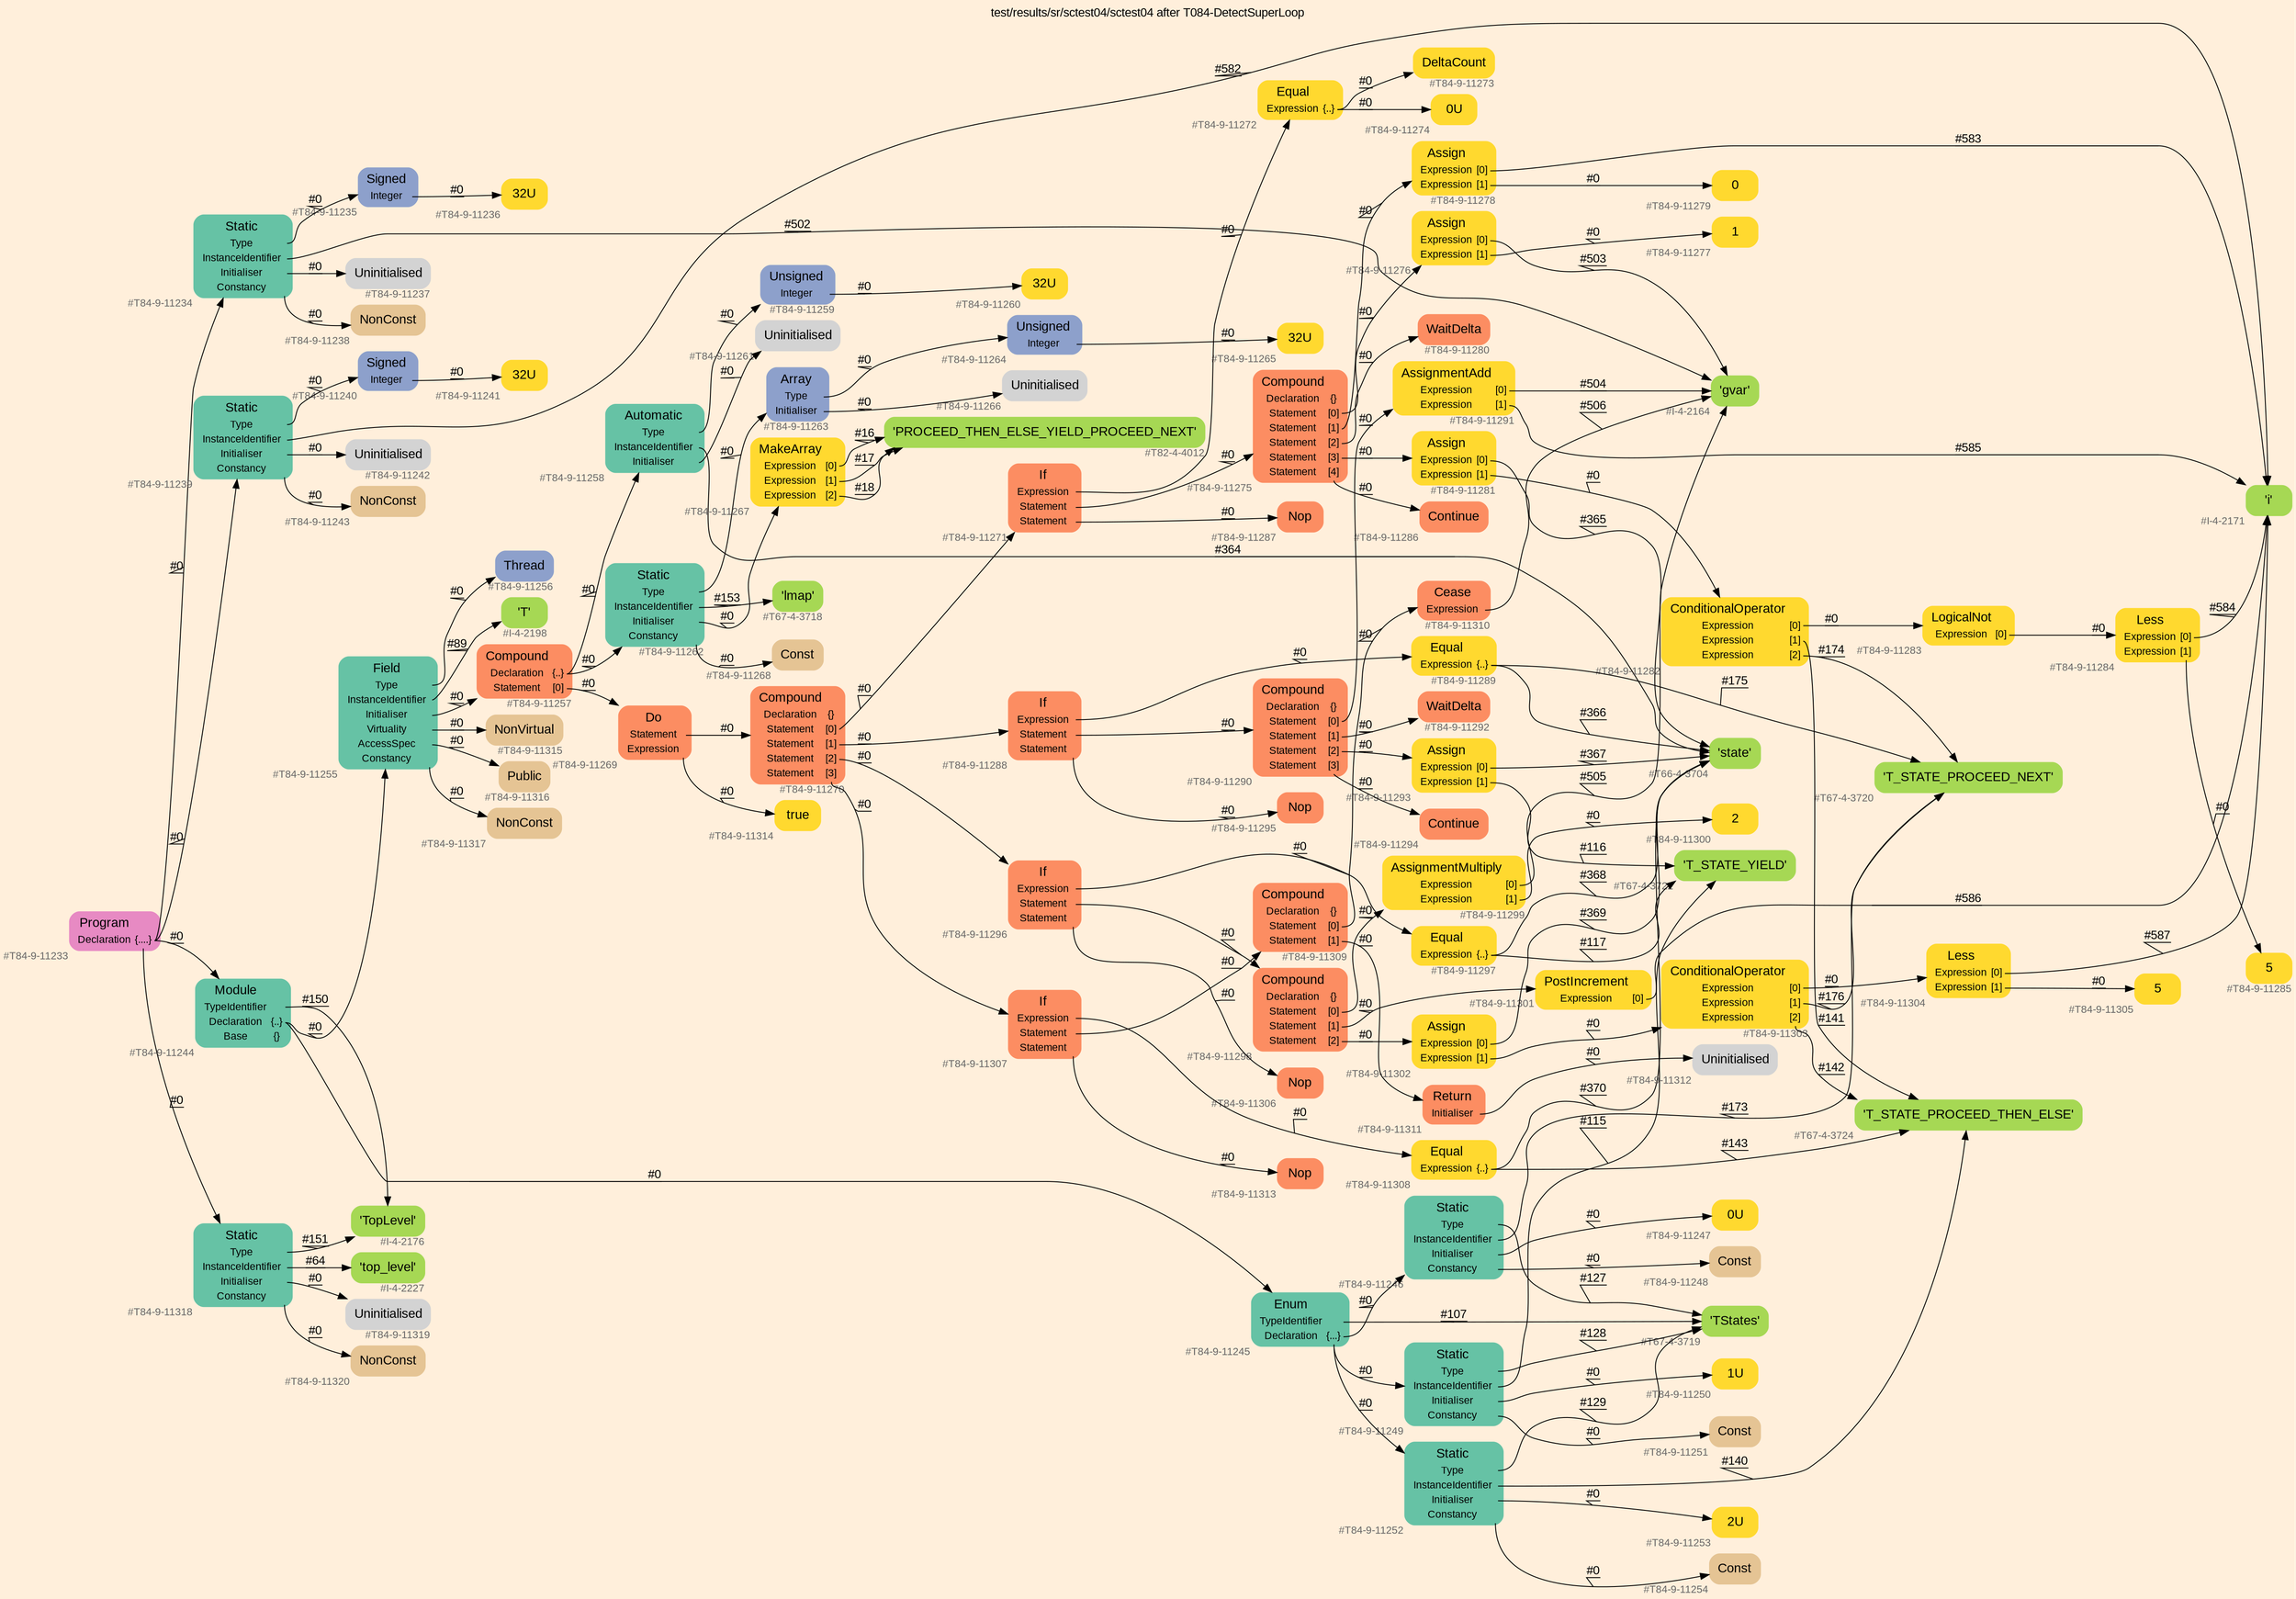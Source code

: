digraph "test/results/sr/sctest04/sctest04 after T084-DetectSuperLoop" {
label = "test/results/sr/sctest04/sctest04 after T084-DetectSuperLoop"
labelloc = t
graph [
    rankdir = "LR"
    ranksep = 0.3
    bgcolor = antiquewhite1
    color = black
    fontcolor = black
    fontname = "Arial"
];
node [
    fontname = "Arial"
];
edge [
    fontname = "Arial"
];

// -------------------- node figure --------------------
// -------- block #T84-9-11233 ----------
"#T84-9-11233" [
    fillcolor = "/set28/4"
    xlabel = "#T84-9-11233"
    fontsize = "12"
    fontcolor = grey40
    shape = "plaintext"
    label = <<TABLE BORDER="0" CELLBORDER="0" CELLSPACING="0">
     <TR><TD><FONT COLOR="black" POINT-SIZE="15">Program</FONT></TD></TR>
     <TR><TD><FONT COLOR="black" POINT-SIZE="12">Declaration</FONT></TD><TD PORT="port0"><FONT COLOR="black" POINT-SIZE="12">{....}</FONT></TD></TR>
    </TABLE>>
    style = "rounded,filled"
];

// -------- block #T84-9-11234 ----------
"#T84-9-11234" [
    fillcolor = "/set28/1"
    xlabel = "#T84-9-11234"
    fontsize = "12"
    fontcolor = grey40
    shape = "plaintext"
    label = <<TABLE BORDER="0" CELLBORDER="0" CELLSPACING="0">
     <TR><TD><FONT COLOR="black" POINT-SIZE="15">Static</FONT></TD></TR>
     <TR><TD><FONT COLOR="black" POINT-SIZE="12">Type</FONT></TD><TD PORT="port0"></TD></TR>
     <TR><TD><FONT COLOR="black" POINT-SIZE="12">InstanceIdentifier</FONT></TD><TD PORT="port1"></TD></TR>
     <TR><TD><FONT COLOR="black" POINT-SIZE="12">Initialiser</FONT></TD><TD PORT="port2"></TD></TR>
     <TR><TD><FONT COLOR="black" POINT-SIZE="12">Constancy</FONT></TD><TD PORT="port3"></TD></TR>
    </TABLE>>
    style = "rounded,filled"
];

// -------- block #T84-9-11235 ----------
"#T84-9-11235" [
    fillcolor = "/set28/3"
    xlabel = "#T84-9-11235"
    fontsize = "12"
    fontcolor = grey40
    shape = "plaintext"
    label = <<TABLE BORDER="0" CELLBORDER="0" CELLSPACING="0">
     <TR><TD><FONT COLOR="black" POINT-SIZE="15">Signed</FONT></TD></TR>
     <TR><TD><FONT COLOR="black" POINT-SIZE="12">Integer</FONT></TD><TD PORT="port0"></TD></TR>
    </TABLE>>
    style = "rounded,filled"
];

// -------- block #T84-9-11236 ----------
"#T84-9-11236" [
    fillcolor = "/set28/6"
    xlabel = "#T84-9-11236"
    fontsize = "12"
    fontcolor = grey40
    shape = "plaintext"
    label = <<TABLE BORDER="0" CELLBORDER="0" CELLSPACING="0">
     <TR><TD><FONT COLOR="black" POINT-SIZE="15">32U</FONT></TD></TR>
    </TABLE>>
    style = "rounded,filled"
];

// -------- block #I-4-2164 ----------
"#I-4-2164" [
    fillcolor = "/set28/5"
    xlabel = "#I-4-2164"
    fontsize = "12"
    fontcolor = grey40
    shape = "plaintext"
    label = <<TABLE BORDER="0" CELLBORDER="0" CELLSPACING="0">
     <TR><TD><FONT COLOR="black" POINT-SIZE="15">'gvar'</FONT></TD></TR>
    </TABLE>>
    style = "rounded,filled"
];

// -------- block #T84-9-11237 ----------
"#T84-9-11237" [
    xlabel = "#T84-9-11237"
    fontsize = "12"
    fontcolor = grey40
    shape = "plaintext"
    label = <<TABLE BORDER="0" CELLBORDER="0" CELLSPACING="0">
     <TR><TD><FONT COLOR="black" POINT-SIZE="15">Uninitialised</FONT></TD></TR>
    </TABLE>>
    style = "rounded,filled"
];

// -------- block #T84-9-11238 ----------
"#T84-9-11238" [
    fillcolor = "/set28/7"
    xlabel = "#T84-9-11238"
    fontsize = "12"
    fontcolor = grey40
    shape = "plaintext"
    label = <<TABLE BORDER="0" CELLBORDER="0" CELLSPACING="0">
     <TR><TD><FONT COLOR="black" POINT-SIZE="15">NonConst</FONT></TD></TR>
    </TABLE>>
    style = "rounded,filled"
];

// -------- block #T84-9-11239 ----------
"#T84-9-11239" [
    fillcolor = "/set28/1"
    xlabel = "#T84-9-11239"
    fontsize = "12"
    fontcolor = grey40
    shape = "plaintext"
    label = <<TABLE BORDER="0" CELLBORDER="0" CELLSPACING="0">
     <TR><TD><FONT COLOR="black" POINT-SIZE="15">Static</FONT></TD></TR>
     <TR><TD><FONT COLOR="black" POINT-SIZE="12">Type</FONT></TD><TD PORT="port0"></TD></TR>
     <TR><TD><FONT COLOR="black" POINT-SIZE="12">InstanceIdentifier</FONT></TD><TD PORT="port1"></TD></TR>
     <TR><TD><FONT COLOR="black" POINT-SIZE="12">Initialiser</FONT></TD><TD PORT="port2"></TD></TR>
     <TR><TD><FONT COLOR="black" POINT-SIZE="12">Constancy</FONT></TD><TD PORT="port3"></TD></TR>
    </TABLE>>
    style = "rounded,filled"
];

// -------- block #T84-9-11240 ----------
"#T84-9-11240" [
    fillcolor = "/set28/3"
    xlabel = "#T84-9-11240"
    fontsize = "12"
    fontcolor = grey40
    shape = "plaintext"
    label = <<TABLE BORDER="0" CELLBORDER="0" CELLSPACING="0">
     <TR><TD><FONT COLOR="black" POINT-SIZE="15">Signed</FONT></TD></TR>
     <TR><TD><FONT COLOR="black" POINT-SIZE="12">Integer</FONT></TD><TD PORT="port0"></TD></TR>
    </TABLE>>
    style = "rounded,filled"
];

// -------- block #T84-9-11241 ----------
"#T84-9-11241" [
    fillcolor = "/set28/6"
    xlabel = "#T84-9-11241"
    fontsize = "12"
    fontcolor = grey40
    shape = "plaintext"
    label = <<TABLE BORDER="0" CELLBORDER="0" CELLSPACING="0">
     <TR><TD><FONT COLOR="black" POINT-SIZE="15">32U</FONT></TD></TR>
    </TABLE>>
    style = "rounded,filled"
];

// -------- block #I-4-2171 ----------
"#I-4-2171" [
    fillcolor = "/set28/5"
    xlabel = "#I-4-2171"
    fontsize = "12"
    fontcolor = grey40
    shape = "plaintext"
    label = <<TABLE BORDER="0" CELLBORDER="0" CELLSPACING="0">
     <TR><TD><FONT COLOR="black" POINT-SIZE="15">'i'</FONT></TD></TR>
    </TABLE>>
    style = "rounded,filled"
];

// -------- block #T84-9-11242 ----------
"#T84-9-11242" [
    xlabel = "#T84-9-11242"
    fontsize = "12"
    fontcolor = grey40
    shape = "plaintext"
    label = <<TABLE BORDER="0" CELLBORDER="0" CELLSPACING="0">
     <TR><TD><FONT COLOR="black" POINT-SIZE="15">Uninitialised</FONT></TD></TR>
    </TABLE>>
    style = "rounded,filled"
];

// -------- block #T84-9-11243 ----------
"#T84-9-11243" [
    fillcolor = "/set28/7"
    xlabel = "#T84-9-11243"
    fontsize = "12"
    fontcolor = grey40
    shape = "plaintext"
    label = <<TABLE BORDER="0" CELLBORDER="0" CELLSPACING="0">
     <TR><TD><FONT COLOR="black" POINT-SIZE="15">NonConst</FONT></TD></TR>
    </TABLE>>
    style = "rounded,filled"
];

// -------- block #T84-9-11244 ----------
"#T84-9-11244" [
    fillcolor = "/set28/1"
    xlabel = "#T84-9-11244"
    fontsize = "12"
    fontcolor = grey40
    shape = "plaintext"
    label = <<TABLE BORDER="0" CELLBORDER="0" CELLSPACING="0">
     <TR><TD><FONT COLOR="black" POINT-SIZE="15">Module</FONT></TD></TR>
     <TR><TD><FONT COLOR="black" POINT-SIZE="12">TypeIdentifier</FONT></TD><TD PORT="port0"></TD></TR>
     <TR><TD><FONT COLOR="black" POINT-SIZE="12">Declaration</FONT></TD><TD PORT="port1"><FONT COLOR="black" POINT-SIZE="12">{..}</FONT></TD></TR>
     <TR><TD><FONT COLOR="black" POINT-SIZE="12">Base</FONT></TD><TD PORT="port2"><FONT COLOR="black" POINT-SIZE="12">{}</FONT></TD></TR>
    </TABLE>>
    style = "rounded,filled"
];

// -------- block #I-4-2176 ----------
"#I-4-2176" [
    fillcolor = "/set28/5"
    xlabel = "#I-4-2176"
    fontsize = "12"
    fontcolor = grey40
    shape = "plaintext"
    label = <<TABLE BORDER="0" CELLBORDER="0" CELLSPACING="0">
     <TR><TD><FONT COLOR="black" POINT-SIZE="15">'TopLevel'</FONT></TD></TR>
    </TABLE>>
    style = "rounded,filled"
];

// -------- block #T84-9-11245 ----------
"#T84-9-11245" [
    fillcolor = "/set28/1"
    xlabel = "#T84-9-11245"
    fontsize = "12"
    fontcolor = grey40
    shape = "plaintext"
    label = <<TABLE BORDER="0" CELLBORDER="0" CELLSPACING="0">
     <TR><TD><FONT COLOR="black" POINT-SIZE="15">Enum</FONT></TD></TR>
     <TR><TD><FONT COLOR="black" POINT-SIZE="12">TypeIdentifier</FONT></TD><TD PORT="port0"></TD></TR>
     <TR><TD><FONT COLOR="black" POINT-SIZE="12">Declaration</FONT></TD><TD PORT="port1"><FONT COLOR="black" POINT-SIZE="12">{...}</FONT></TD></TR>
    </TABLE>>
    style = "rounded,filled"
];

// -------- block #T67-4-3719 ----------
"#T67-4-3719" [
    fillcolor = "/set28/5"
    xlabel = "#T67-4-3719"
    fontsize = "12"
    fontcolor = grey40
    shape = "plaintext"
    label = <<TABLE BORDER="0" CELLBORDER="0" CELLSPACING="0">
     <TR><TD><FONT COLOR="black" POINT-SIZE="15">'TStates'</FONT></TD></TR>
    </TABLE>>
    style = "rounded,filled"
];

// -------- block #T84-9-11246 ----------
"#T84-9-11246" [
    fillcolor = "/set28/1"
    xlabel = "#T84-9-11246"
    fontsize = "12"
    fontcolor = grey40
    shape = "plaintext"
    label = <<TABLE BORDER="0" CELLBORDER="0" CELLSPACING="0">
     <TR><TD><FONT COLOR="black" POINT-SIZE="15">Static</FONT></TD></TR>
     <TR><TD><FONT COLOR="black" POINT-SIZE="12">Type</FONT></TD><TD PORT="port0"></TD></TR>
     <TR><TD><FONT COLOR="black" POINT-SIZE="12">InstanceIdentifier</FONT></TD><TD PORT="port1"></TD></TR>
     <TR><TD><FONT COLOR="black" POINT-SIZE="12">Initialiser</FONT></TD><TD PORT="port2"></TD></TR>
     <TR><TD><FONT COLOR="black" POINT-SIZE="12">Constancy</FONT></TD><TD PORT="port3"></TD></TR>
    </TABLE>>
    style = "rounded,filled"
];

// -------- block #T67-4-3720 ----------
"#T67-4-3720" [
    fillcolor = "/set28/5"
    xlabel = "#T67-4-3720"
    fontsize = "12"
    fontcolor = grey40
    shape = "plaintext"
    label = <<TABLE BORDER="0" CELLBORDER="0" CELLSPACING="0">
     <TR><TD><FONT COLOR="black" POINT-SIZE="15">'T_STATE_PROCEED_NEXT'</FONT></TD></TR>
    </TABLE>>
    style = "rounded,filled"
];

// -------- block #T84-9-11247 ----------
"#T84-9-11247" [
    fillcolor = "/set28/6"
    xlabel = "#T84-9-11247"
    fontsize = "12"
    fontcolor = grey40
    shape = "plaintext"
    label = <<TABLE BORDER="0" CELLBORDER="0" CELLSPACING="0">
     <TR><TD><FONT COLOR="black" POINT-SIZE="15">0U</FONT></TD></TR>
    </TABLE>>
    style = "rounded,filled"
];

// -------- block #T84-9-11248 ----------
"#T84-9-11248" [
    fillcolor = "/set28/7"
    xlabel = "#T84-9-11248"
    fontsize = "12"
    fontcolor = grey40
    shape = "plaintext"
    label = <<TABLE BORDER="0" CELLBORDER="0" CELLSPACING="0">
     <TR><TD><FONT COLOR="black" POINT-SIZE="15">Const</FONT></TD></TR>
    </TABLE>>
    style = "rounded,filled"
];

// -------- block #T84-9-11249 ----------
"#T84-9-11249" [
    fillcolor = "/set28/1"
    xlabel = "#T84-9-11249"
    fontsize = "12"
    fontcolor = grey40
    shape = "plaintext"
    label = <<TABLE BORDER="0" CELLBORDER="0" CELLSPACING="0">
     <TR><TD><FONT COLOR="black" POINT-SIZE="15">Static</FONT></TD></TR>
     <TR><TD><FONT COLOR="black" POINT-SIZE="12">Type</FONT></TD><TD PORT="port0"></TD></TR>
     <TR><TD><FONT COLOR="black" POINT-SIZE="12">InstanceIdentifier</FONT></TD><TD PORT="port1"></TD></TR>
     <TR><TD><FONT COLOR="black" POINT-SIZE="12">Initialiser</FONT></TD><TD PORT="port2"></TD></TR>
     <TR><TD><FONT COLOR="black" POINT-SIZE="12">Constancy</FONT></TD><TD PORT="port3"></TD></TR>
    </TABLE>>
    style = "rounded,filled"
];

// -------- block #T67-4-3722 ----------
"#T67-4-3722" [
    fillcolor = "/set28/5"
    xlabel = "#T67-4-3722"
    fontsize = "12"
    fontcolor = grey40
    shape = "plaintext"
    label = <<TABLE BORDER="0" CELLBORDER="0" CELLSPACING="0">
     <TR><TD><FONT COLOR="black" POINT-SIZE="15">'T_STATE_YIELD'</FONT></TD></TR>
    </TABLE>>
    style = "rounded,filled"
];

// -------- block #T84-9-11250 ----------
"#T84-9-11250" [
    fillcolor = "/set28/6"
    xlabel = "#T84-9-11250"
    fontsize = "12"
    fontcolor = grey40
    shape = "plaintext"
    label = <<TABLE BORDER="0" CELLBORDER="0" CELLSPACING="0">
     <TR><TD><FONT COLOR="black" POINT-SIZE="15">1U</FONT></TD></TR>
    </TABLE>>
    style = "rounded,filled"
];

// -------- block #T84-9-11251 ----------
"#T84-9-11251" [
    fillcolor = "/set28/7"
    xlabel = "#T84-9-11251"
    fontsize = "12"
    fontcolor = grey40
    shape = "plaintext"
    label = <<TABLE BORDER="0" CELLBORDER="0" CELLSPACING="0">
     <TR><TD><FONT COLOR="black" POINT-SIZE="15">Const</FONT></TD></TR>
    </TABLE>>
    style = "rounded,filled"
];

// -------- block #T84-9-11252 ----------
"#T84-9-11252" [
    fillcolor = "/set28/1"
    xlabel = "#T84-9-11252"
    fontsize = "12"
    fontcolor = grey40
    shape = "plaintext"
    label = <<TABLE BORDER="0" CELLBORDER="0" CELLSPACING="0">
     <TR><TD><FONT COLOR="black" POINT-SIZE="15">Static</FONT></TD></TR>
     <TR><TD><FONT COLOR="black" POINT-SIZE="12">Type</FONT></TD><TD PORT="port0"></TD></TR>
     <TR><TD><FONT COLOR="black" POINT-SIZE="12">InstanceIdentifier</FONT></TD><TD PORT="port1"></TD></TR>
     <TR><TD><FONT COLOR="black" POINT-SIZE="12">Initialiser</FONT></TD><TD PORT="port2"></TD></TR>
     <TR><TD><FONT COLOR="black" POINT-SIZE="12">Constancy</FONT></TD><TD PORT="port3"></TD></TR>
    </TABLE>>
    style = "rounded,filled"
];

// -------- block #T67-4-3724 ----------
"#T67-4-3724" [
    fillcolor = "/set28/5"
    xlabel = "#T67-4-3724"
    fontsize = "12"
    fontcolor = grey40
    shape = "plaintext"
    label = <<TABLE BORDER="0" CELLBORDER="0" CELLSPACING="0">
     <TR><TD><FONT COLOR="black" POINT-SIZE="15">'T_STATE_PROCEED_THEN_ELSE'</FONT></TD></TR>
    </TABLE>>
    style = "rounded,filled"
];

// -------- block #T84-9-11253 ----------
"#T84-9-11253" [
    fillcolor = "/set28/6"
    xlabel = "#T84-9-11253"
    fontsize = "12"
    fontcolor = grey40
    shape = "plaintext"
    label = <<TABLE BORDER="0" CELLBORDER="0" CELLSPACING="0">
     <TR><TD><FONT COLOR="black" POINT-SIZE="15">2U</FONT></TD></TR>
    </TABLE>>
    style = "rounded,filled"
];

// -------- block #T84-9-11254 ----------
"#T84-9-11254" [
    fillcolor = "/set28/7"
    xlabel = "#T84-9-11254"
    fontsize = "12"
    fontcolor = grey40
    shape = "plaintext"
    label = <<TABLE BORDER="0" CELLBORDER="0" CELLSPACING="0">
     <TR><TD><FONT COLOR="black" POINT-SIZE="15">Const</FONT></TD></TR>
    </TABLE>>
    style = "rounded,filled"
];

// -------- block #T84-9-11255 ----------
"#T84-9-11255" [
    fillcolor = "/set28/1"
    xlabel = "#T84-9-11255"
    fontsize = "12"
    fontcolor = grey40
    shape = "plaintext"
    label = <<TABLE BORDER="0" CELLBORDER="0" CELLSPACING="0">
     <TR><TD><FONT COLOR="black" POINT-SIZE="15">Field</FONT></TD></TR>
     <TR><TD><FONT COLOR="black" POINT-SIZE="12">Type</FONT></TD><TD PORT="port0"></TD></TR>
     <TR><TD><FONT COLOR="black" POINT-SIZE="12">InstanceIdentifier</FONT></TD><TD PORT="port1"></TD></TR>
     <TR><TD><FONT COLOR="black" POINT-SIZE="12">Initialiser</FONT></TD><TD PORT="port2"></TD></TR>
     <TR><TD><FONT COLOR="black" POINT-SIZE="12">Virtuality</FONT></TD><TD PORT="port3"></TD></TR>
     <TR><TD><FONT COLOR="black" POINT-SIZE="12">AccessSpec</FONT></TD><TD PORT="port4"></TD></TR>
     <TR><TD><FONT COLOR="black" POINT-SIZE="12">Constancy</FONT></TD><TD PORT="port5"></TD></TR>
    </TABLE>>
    style = "rounded,filled"
];

// -------- block #T84-9-11256 ----------
"#T84-9-11256" [
    fillcolor = "/set28/3"
    xlabel = "#T84-9-11256"
    fontsize = "12"
    fontcolor = grey40
    shape = "plaintext"
    label = <<TABLE BORDER="0" CELLBORDER="0" CELLSPACING="0">
     <TR><TD><FONT COLOR="black" POINT-SIZE="15">Thread</FONT></TD></TR>
    </TABLE>>
    style = "rounded,filled"
];

// -------- block #I-4-2198 ----------
"#I-4-2198" [
    fillcolor = "/set28/5"
    xlabel = "#I-4-2198"
    fontsize = "12"
    fontcolor = grey40
    shape = "plaintext"
    label = <<TABLE BORDER="0" CELLBORDER="0" CELLSPACING="0">
     <TR><TD><FONT COLOR="black" POINT-SIZE="15">'T'</FONT></TD></TR>
    </TABLE>>
    style = "rounded,filled"
];

// -------- block #T84-9-11257 ----------
"#T84-9-11257" [
    fillcolor = "/set28/2"
    xlabel = "#T84-9-11257"
    fontsize = "12"
    fontcolor = grey40
    shape = "plaintext"
    label = <<TABLE BORDER="0" CELLBORDER="0" CELLSPACING="0">
     <TR><TD><FONT COLOR="black" POINT-SIZE="15">Compound</FONT></TD></TR>
     <TR><TD><FONT COLOR="black" POINT-SIZE="12">Declaration</FONT></TD><TD PORT="port0"><FONT COLOR="black" POINT-SIZE="12">{..}</FONT></TD></TR>
     <TR><TD><FONT COLOR="black" POINT-SIZE="12">Statement</FONT></TD><TD PORT="port1"><FONT COLOR="black" POINT-SIZE="12">[0]</FONT></TD></TR>
    </TABLE>>
    style = "rounded,filled"
];

// -------- block #T84-9-11258 ----------
"#T84-9-11258" [
    fillcolor = "/set28/1"
    xlabel = "#T84-9-11258"
    fontsize = "12"
    fontcolor = grey40
    shape = "plaintext"
    label = <<TABLE BORDER="0" CELLBORDER="0" CELLSPACING="0">
     <TR><TD><FONT COLOR="black" POINT-SIZE="15">Automatic</FONT></TD></TR>
     <TR><TD><FONT COLOR="black" POINT-SIZE="12">Type</FONT></TD><TD PORT="port0"></TD></TR>
     <TR><TD><FONT COLOR="black" POINT-SIZE="12">InstanceIdentifier</FONT></TD><TD PORT="port1"></TD></TR>
     <TR><TD><FONT COLOR="black" POINT-SIZE="12">Initialiser</FONT></TD><TD PORT="port2"></TD></TR>
    </TABLE>>
    style = "rounded,filled"
];

// -------- block #T84-9-11259 ----------
"#T84-9-11259" [
    fillcolor = "/set28/3"
    xlabel = "#T84-9-11259"
    fontsize = "12"
    fontcolor = grey40
    shape = "plaintext"
    label = <<TABLE BORDER="0" CELLBORDER="0" CELLSPACING="0">
     <TR><TD><FONT COLOR="black" POINT-SIZE="15">Unsigned</FONT></TD></TR>
     <TR><TD><FONT COLOR="black" POINT-SIZE="12">Integer</FONT></TD><TD PORT="port0"></TD></TR>
    </TABLE>>
    style = "rounded,filled"
];

// -------- block #T84-9-11260 ----------
"#T84-9-11260" [
    fillcolor = "/set28/6"
    xlabel = "#T84-9-11260"
    fontsize = "12"
    fontcolor = grey40
    shape = "plaintext"
    label = <<TABLE BORDER="0" CELLBORDER="0" CELLSPACING="0">
     <TR><TD><FONT COLOR="black" POINT-SIZE="15">32U</FONT></TD></TR>
    </TABLE>>
    style = "rounded,filled"
];

// -------- block #T66-4-3704 ----------
"#T66-4-3704" [
    fillcolor = "/set28/5"
    xlabel = "#T66-4-3704"
    fontsize = "12"
    fontcolor = grey40
    shape = "plaintext"
    label = <<TABLE BORDER="0" CELLBORDER="0" CELLSPACING="0">
     <TR><TD><FONT COLOR="black" POINT-SIZE="15">'state'</FONT></TD></TR>
    </TABLE>>
    style = "rounded,filled"
];

// -------- block #T84-9-11261 ----------
"#T84-9-11261" [
    xlabel = "#T84-9-11261"
    fontsize = "12"
    fontcolor = grey40
    shape = "plaintext"
    label = <<TABLE BORDER="0" CELLBORDER="0" CELLSPACING="0">
     <TR><TD><FONT COLOR="black" POINT-SIZE="15">Uninitialised</FONT></TD></TR>
    </TABLE>>
    style = "rounded,filled"
];

// -------- block #T84-9-11262 ----------
"#T84-9-11262" [
    fillcolor = "/set28/1"
    xlabel = "#T84-9-11262"
    fontsize = "12"
    fontcolor = grey40
    shape = "plaintext"
    label = <<TABLE BORDER="0" CELLBORDER="0" CELLSPACING="0">
     <TR><TD><FONT COLOR="black" POINT-SIZE="15">Static</FONT></TD></TR>
     <TR><TD><FONT COLOR="black" POINT-SIZE="12">Type</FONT></TD><TD PORT="port0"></TD></TR>
     <TR><TD><FONT COLOR="black" POINT-SIZE="12">InstanceIdentifier</FONT></TD><TD PORT="port1"></TD></TR>
     <TR><TD><FONT COLOR="black" POINT-SIZE="12">Initialiser</FONT></TD><TD PORT="port2"></TD></TR>
     <TR><TD><FONT COLOR="black" POINT-SIZE="12">Constancy</FONT></TD><TD PORT="port3"></TD></TR>
    </TABLE>>
    style = "rounded,filled"
];

// -------- block #T84-9-11263 ----------
"#T84-9-11263" [
    fillcolor = "/set28/3"
    xlabel = "#T84-9-11263"
    fontsize = "12"
    fontcolor = grey40
    shape = "plaintext"
    label = <<TABLE BORDER="0" CELLBORDER="0" CELLSPACING="0">
     <TR><TD><FONT COLOR="black" POINT-SIZE="15">Array</FONT></TD></TR>
     <TR><TD><FONT COLOR="black" POINT-SIZE="12">Type</FONT></TD><TD PORT="port0"></TD></TR>
     <TR><TD><FONT COLOR="black" POINT-SIZE="12">Initialiser</FONT></TD><TD PORT="port1"></TD></TR>
    </TABLE>>
    style = "rounded,filled"
];

// -------- block #T84-9-11264 ----------
"#T84-9-11264" [
    fillcolor = "/set28/3"
    xlabel = "#T84-9-11264"
    fontsize = "12"
    fontcolor = grey40
    shape = "plaintext"
    label = <<TABLE BORDER="0" CELLBORDER="0" CELLSPACING="0">
     <TR><TD><FONT COLOR="black" POINT-SIZE="15">Unsigned</FONT></TD></TR>
     <TR><TD><FONT COLOR="black" POINT-SIZE="12">Integer</FONT></TD><TD PORT="port0"></TD></TR>
    </TABLE>>
    style = "rounded,filled"
];

// -------- block #T84-9-11265 ----------
"#T84-9-11265" [
    fillcolor = "/set28/6"
    xlabel = "#T84-9-11265"
    fontsize = "12"
    fontcolor = grey40
    shape = "plaintext"
    label = <<TABLE BORDER="0" CELLBORDER="0" CELLSPACING="0">
     <TR><TD><FONT COLOR="black" POINT-SIZE="15">32U</FONT></TD></TR>
    </TABLE>>
    style = "rounded,filled"
];

// -------- block #T84-9-11266 ----------
"#T84-9-11266" [
    xlabel = "#T84-9-11266"
    fontsize = "12"
    fontcolor = grey40
    shape = "plaintext"
    label = <<TABLE BORDER="0" CELLBORDER="0" CELLSPACING="0">
     <TR><TD><FONT COLOR="black" POINT-SIZE="15">Uninitialised</FONT></TD></TR>
    </TABLE>>
    style = "rounded,filled"
];

// -------- block #T67-4-3718 ----------
"#T67-4-3718" [
    fillcolor = "/set28/5"
    xlabel = "#T67-4-3718"
    fontsize = "12"
    fontcolor = grey40
    shape = "plaintext"
    label = <<TABLE BORDER="0" CELLBORDER="0" CELLSPACING="0">
     <TR><TD><FONT COLOR="black" POINT-SIZE="15">'lmap'</FONT></TD></TR>
    </TABLE>>
    style = "rounded,filled"
];

// -------- block #T84-9-11267 ----------
"#T84-9-11267" [
    fillcolor = "/set28/6"
    xlabel = "#T84-9-11267"
    fontsize = "12"
    fontcolor = grey40
    shape = "plaintext"
    label = <<TABLE BORDER="0" CELLBORDER="0" CELLSPACING="0">
     <TR><TD><FONT COLOR="black" POINT-SIZE="15">MakeArray</FONT></TD></TR>
     <TR><TD><FONT COLOR="black" POINT-SIZE="12">Expression</FONT></TD><TD PORT="port0"><FONT COLOR="black" POINT-SIZE="12">[0]</FONT></TD></TR>
     <TR><TD><FONT COLOR="black" POINT-SIZE="12">Expression</FONT></TD><TD PORT="port1"><FONT COLOR="black" POINT-SIZE="12">[1]</FONT></TD></TR>
     <TR><TD><FONT COLOR="black" POINT-SIZE="12">Expression</FONT></TD><TD PORT="port2"><FONT COLOR="black" POINT-SIZE="12">[2]</FONT></TD></TR>
    </TABLE>>
    style = "rounded,filled"
];

// -------- block #T82-4-4012 ----------
"#T82-4-4012" [
    fillcolor = "/set28/5"
    xlabel = "#T82-4-4012"
    fontsize = "12"
    fontcolor = grey40
    shape = "plaintext"
    label = <<TABLE BORDER="0" CELLBORDER="0" CELLSPACING="0">
     <TR><TD><FONT COLOR="black" POINT-SIZE="15">'PROCEED_THEN_ELSE_YIELD_PROCEED_NEXT'</FONT></TD></TR>
    </TABLE>>
    style = "rounded,filled"
];

// -------- block #T84-9-11268 ----------
"#T84-9-11268" [
    fillcolor = "/set28/7"
    xlabel = "#T84-9-11268"
    fontsize = "12"
    fontcolor = grey40
    shape = "plaintext"
    label = <<TABLE BORDER="0" CELLBORDER="0" CELLSPACING="0">
     <TR><TD><FONT COLOR="black" POINT-SIZE="15">Const</FONT></TD></TR>
    </TABLE>>
    style = "rounded,filled"
];

// -------- block #T84-9-11269 ----------
"#T84-9-11269" [
    fillcolor = "/set28/2"
    xlabel = "#T84-9-11269"
    fontsize = "12"
    fontcolor = grey40
    shape = "plaintext"
    label = <<TABLE BORDER="0" CELLBORDER="0" CELLSPACING="0">
     <TR><TD><FONT COLOR="black" POINT-SIZE="15">Do</FONT></TD></TR>
     <TR><TD><FONT COLOR="black" POINT-SIZE="12">Statement</FONT></TD><TD PORT="port0"></TD></TR>
     <TR><TD><FONT COLOR="black" POINT-SIZE="12">Expression</FONT></TD><TD PORT="port1"></TD></TR>
    </TABLE>>
    style = "rounded,filled"
];

// -------- block #T84-9-11270 ----------
"#T84-9-11270" [
    fillcolor = "/set28/2"
    xlabel = "#T84-9-11270"
    fontsize = "12"
    fontcolor = grey40
    shape = "plaintext"
    label = <<TABLE BORDER="0" CELLBORDER="0" CELLSPACING="0">
     <TR><TD><FONT COLOR="black" POINT-SIZE="15">Compound</FONT></TD></TR>
     <TR><TD><FONT COLOR="black" POINT-SIZE="12">Declaration</FONT></TD><TD PORT="port0"><FONT COLOR="black" POINT-SIZE="12">{}</FONT></TD></TR>
     <TR><TD><FONT COLOR="black" POINT-SIZE="12">Statement</FONT></TD><TD PORT="port1"><FONT COLOR="black" POINT-SIZE="12">[0]</FONT></TD></TR>
     <TR><TD><FONT COLOR="black" POINT-SIZE="12">Statement</FONT></TD><TD PORT="port2"><FONT COLOR="black" POINT-SIZE="12">[1]</FONT></TD></TR>
     <TR><TD><FONT COLOR="black" POINT-SIZE="12">Statement</FONT></TD><TD PORT="port3"><FONT COLOR="black" POINT-SIZE="12">[2]</FONT></TD></TR>
     <TR><TD><FONT COLOR="black" POINT-SIZE="12">Statement</FONT></TD><TD PORT="port4"><FONT COLOR="black" POINT-SIZE="12">[3]</FONT></TD></TR>
    </TABLE>>
    style = "rounded,filled"
];

// -------- block #T84-9-11271 ----------
"#T84-9-11271" [
    fillcolor = "/set28/2"
    xlabel = "#T84-9-11271"
    fontsize = "12"
    fontcolor = grey40
    shape = "plaintext"
    label = <<TABLE BORDER="0" CELLBORDER="0" CELLSPACING="0">
     <TR><TD><FONT COLOR="black" POINT-SIZE="15">If</FONT></TD></TR>
     <TR><TD><FONT COLOR="black" POINT-SIZE="12">Expression</FONT></TD><TD PORT="port0"></TD></TR>
     <TR><TD><FONT COLOR="black" POINT-SIZE="12">Statement</FONT></TD><TD PORT="port1"></TD></TR>
     <TR><TD><FONT COLOR="black" POINT-SIZE="12">Statement</FONT></TD><TD PORT="port2"></TD></TR>
    </TABLE>>
    style = "rounded,filled"
];

// -------- block #T84-9-11272 ----------
"#T84-9-11272" [
    fillcolor = "/set28/6"
    xlabel = "#T84-9-11272"
    fontsize = "12"
    fontcolor = grey40
    shape = "plaintext"
    label = <<TABLE BORDER="0" CELLBORDER="0" CELLSPACING="0">
     <TR><TD><FONT COLOR="black" POINT-SIZE="15">Equal</FONT></TD></TR>
     <TR><TD><FONT COLOR="black" POINT-SIZE="12">Expression</FONT></TD><TD PORT="port0"><FONT COLOR="black" POINT-SIZE="12">{..}</FONT></TD></TR>
    </TABLE>>
    style = "rounded,filled"
];

// -------- block #T84-9-11273 ----------
"#T84-9-11273" [
    fillcolor = "/set28/6"
    xlabel = "#T84-9-11273"
    fontsize = "12"
    fontcolor = grey40
    shape = "plaintext"
    label = <<TABLE BORDER="0" CELLBORDER="0" CELLSPACING="0">
     <TR><TD><FONT COLOR="black" POINT-SIZE="15">DeltaCount</FONT></TD></TR>
    </TABLE>>
    style = "rounded,filled"
];

// -------- block #T84-9-11274 ----------
"#T84-9-11274" [
    fillcolor = "/set28/6"
    xlabel = "#T84-9-11274"
    fontsize = "12"
    fontcolor = grey40
    shape = "plaintext"
    label = <<TABLE BORDER="0" CELLBORDER="0" CELLSPACING="0">
     <TR><TD><FONT COLOR="black" POINT-SIZE="15">0U</FONT></TD></TR>
    </TABLE>>
    style = "rounded,filled"
];

// -------- block #T84-9-11275 ----------
"#T84-9-11275" [
    fillcolor = "/set28/2"
    xlabel = "#T84-9-11275"
    fontsize = "12"
    fontcolor = grey40
    shape = "plaintext"
    label = <<TABLE BORDER="0" CELLBORDER="0" CELLSPACING="0">
     <TR><TD><FONT COLOR="black" POINT-SIZE="15">Compound</FONT></TD></TR>
     <TR><TD><FONT COLOR="black" POINT-SIZE="12">Declaration</FONT></TD><TD PORT="port0"><FONT COLOR="black" POINT-SIZE="12">{}</FONT></TD></TR>
     <TR><TD><FONT COLOR="black" POINT-SIZE="12">Statement</FONT></TD><TD PORT="port1"><FONT COLOR="black" POINT-SIZE="12">[0]</FONT></TD></TR>
     <TR><TD><FONT COLOR="black" POINT-SIZE="12">Statement</FONT></TD><TD PORT="port2"><FONT COLOR="black" POINT-SIZE="12">[1]</FONT></TD></TR>
     <TR><TD><FONT COLOR="black" POINT-SIZE="12">Statement</FONT></TD><TD PORT="port3"><FONT COLOR="black" POINT-SIZE="12">[2]</FONT></TD></TR>
     <TR><TD><FONT COLOR="black" POINT-SIZE="12">Statement</FONT></TD><TD PORT="port4"><FONT COLOR="black" POINT-SIZE="12">[3]</FONT></TD></TR>
     <TR><TD><FONT COLOR="black" POINT-SIZE="12">Statement</FONT></TD><TD PORT="port5"><FONT COLOR="black" POINT-SIZE="12">[4]</FONT></TD></TR>
    </TABLE>>
    style = "rounded,filled"
];

// -------- block #T84-9-11276 ----------
"#T84-9-11276" [
    fillcolor = "/set28/6"
    xlabel = "#T84-9-11276"
    fontsize = "12"
    fontcolor = grey40
    shape = "plaintext"
    label = <<TABLE BORDER="0" CELLBORDER="0" CELLSPACING="0">
     <TR><TD><FONT COLOR="black" POINT-SIZE="15">Assign</FONT></TD></TR>
     <TR><TD><FONT COLOR="black" POINT-SIZE="12">Expression</FONT></TD><TD PORT="port0"><FONT COLOR="black" POINT-SIZE="12">[0]</FONT></TD></TR>
     <TR><TD><FONT COLOR="black" POINT-SIZE="12">Expression</FONT></TD><TD PORT="port1"><FONT COLOR="black" POINT-SIZE="12">[1]</FONT></TD></TR>
    </TABLE>>
    style = "rounded,filled"
];

// -------- block #T84-9-11277 ----------
"#T84-9-11277" [
    fillcolor = "/set28/6"
    xlabel = "#T84-9-11277"
    fontsize = "12"
    fontcolor = grey40
    shape = "plaintext"
    label = <<TABLE BORDER="0" CELLBORDER="0" CELLSPACING="0">
     <TR><TD><FONT COLOR="black" POINT-SIZE="15">1</FONT></TD></TR>
    </TABLE>>
    style = "rounded,filled"
];

// -------- block #T84-9-11278 ----------
"#T84-9-11278" [
    fillcolor = "/set28/6"
    xlabel = "#T84-9-11278"
    fontsize = "12"
    fontcolor = grey40
    shape = "plaintext"
    label = <<TABLE BORDER="0" CELLBORDER="0" CELLSPACING="0">
     <TR><TD><FONT COLOR="black" POINT-SIZE="15">Assign</FONT></TD></TR>
     <TR><TD><FONT COLOR="black" POINT-SIZE="12">Expression</FONT></TD><TD PORT="port0"><FONT COLOR="black" POINT-SIZE="12">[0]</FONT></TD></TR>
     <TR><TD><FONT COLOR="black" POINT-SIZE="12">Expression</FONT></TD><TD PORT="port1"><FONT COLOR="black" POINT-SIZE="12">[1]</FONT></TD></TR>
    </TABLE>>
    style = "rounded,filled"
];

// -------- block #T84-9-11279 ----------
"#T84-9-11279" [
    fillcolor = "/set28/6"
    xlabel = "#T84-9-11279"
    fontsize = "12"
    fontcolor = grey40
    shape = "plaintext"
    label = <<TABLE BORDER="0" CELLBORDER="0" CELLSPACING="0">
     <TR><TD><FONT COLOR="black" POINT-SIZE="15">0</FONT></TD></TR>
    </TABLE>>
    style = "rounded,filled"
];

// -------- block #T84-9-11280 ----------
"#T84-9-11280" [
    fillcolor = "/set28/2"
    xlabel = "#T84-9-11280"
    fontsize = "12"
    fontcolor = grey40
    shape = "plaintext"
    label = <<TABLE BORDER="0" CELLBORDER="0" CELLSPACING="0">
     <TR><TD><FONT COLOR="black" POINT-SIZE="15">WaitDelta</FONT></TD></TR>
    </TABLE>>
    style = "rounded,filled"
];

// -------- block #T84-9-11281 ----------
"#T84-9-11281" [
    fillcolor = "/set28/6"
    xlabel = "#T84-9-11281"
    fontsize = "12"
    fontcolor = grey40
    shape = "plaintext"
    label = <<TABLE BORDER="0" CELLBORDER="0" CELLSPACING="0">
     <TR><TD><FONT COLOR="black" POINT-SIZE="15">Assign</FONT></TD></TR>
     <TR><TD><FONT COLOR="black" POINT-SIZE="12">Expression</FONT></TD><TD PORT="port0"><FONT COLOR="black" POINT-SIZE="12">[0]</FONT></TD></TR>
     <TR><TD><FONT COLOR="black" POINT-SIZE="12">Expression</FONT></TD><TD PORT="port1"><FONT COLOR="black" POINT-SIZE="12">[1]</FONT></TD></TR>
    </TABLE>>
    style = "rounded,filled"
];

// -------- block #T84-9-11282 ----------
"#T84-9-11282" [
    fillcolor = "/set28/6"
    xlabel = "#T84-9-11282"
    fontsize = "12"
    fontcolor = grey40
    shape = "plaintext"
    label = <<TABLE BORDER="0" CELLBORDER="0" CELLSPACING="0">
     <TR><TD><FONT COLOR="black" POINT-SIZE="15">ConditionalOperator</FONT></TD></TR>
     <TR><TD><FONT COLOR="black" POINT-SIZE="12">Expression</FONT></TD><TD PORT="port0"><FONT COLOR="black" POINT-SIZE="12">[0]</FONT></TD></TR>
     <TR><TD><FONT COLOR="black" POINT-SIZE="12">Expression</FONT></TD><TD PORT="port1"><FONT COLOR="black" POINT-SIZE="12">[1]</FONT></TD></TR>
     <TR><TD><FONT COLOR="black" POINT-SIZE="12">Expression</FONT></TD><TD PORT="port2"><FONT COLOR="black" POINT-SIZE="12">[2]</FONT></TD></TR>
    </TABLE>>
    style = "rounded,filled"
];

// -------- block #T84-9-11283 ----------
"#T84-9-11283" [
    fillcolor = "/set28/6"
    xlabel = "#T84-9-11283"
    fontsize = "12"
    fontcolor = grey40
    shape = "plaintext"
    label = <<TABLE BORDER="0" CELLBORDER="0" CELLSPACING="0">
     <TR><TD><FONT COLOR="black" POINT-SIZE="15">LogicalNot</FONT></TD></TR>
     <TR><TD><FONT COLOR="black" POINT-SIZE="12">Expression</FONT></TD><TD PORT="port0"><FONT COLOR="black" POINT-SIZE="12">[0]</FONT></TD></TR>
    </TABLE>>
    style = "rounded,filled"
];

// -------- block #T84-9-11284 ----------
"#T84-9-11284" [
    fillcolor = "/set28/6"
    xlabel = "#T84-9-11284"
    fontsize = "12"
    fontcolor = grey40
    shape = "plaintext"
    label = <<TABLE BORDER="0" CELLBORDER="0" CELLSPACING="0">
     <TR><TD><FONT COLOR="black" POINT-SIZE="15">Less</FONT></TD></TR>
     <TR><TD><FONT COLOR="black" POINT-SIZE="12">Expression</FONT></TD><TD PORT="port0"><FONT COLOR="black" POINT-SIZE="12">[0]</FONT></TD></TR>
     <TR><TD><FONT COLOR="black" POINT-SIZE="12">Expression</FONT></TD><TD PORT="port1"><FONT COLOR="black" POINT-SIZE="12">[1]</FONT></TD></TR>
    </TABLE>>
    style = "rounded,filled"
];

// -------- block #T84-9-11285 ----------
"#T84-9-11285" [
    fillcolor = "/set28/6"
    xlabel = "#T84-9-11285"
    fontsize = "12"
    fontcolor = grey40
    shape = "plaintext"
    label = <<TABLE BORDER="0" CELLBORDER="0" CELLSPACING="0">
     <TR><TD><FONT COLOR="black" POINT-SIZE="15">5</FONT></TD></TR>
    </TABLE>>
    style = "rounded,filled"
];

// -------- block #T84-9-11286 ----------
"#T84-9-11286" [
    fillcolor = "/set28/2"
    xlabel = "#T84-9-11286"
    fontsize = "12"
    fontcolor = grey40
    shape = "plaintext"
    label = <<TABLE BORDER="0" CELLBORDER="0" CELLSPACING="0">
     <TR><TD><FONT COLOR="black" POINT-SIZE="15">Continue</FONT></TD></TR>
    </TABLE>>
    style = "rounded,filled"
];

// -------- block #T84-9-11287 ----------
"#T84-9-11287" [
    fillcolor = "/set28/2"
    xlabel = "#T84-9-11287"
    fontsize = "12"
    fontcolor = grey40
    shape = "plaintext"
    label = <<TABLE BORDER="0" CELLBORDER="0" CELLSPACING="0">
     <TR><TD><FONT COLOR="black" POINT-SIZE="15">Nop</FONT></TD></TR>
    </TABLE>>
    style = "rounded,filled"
];

// -------- block #T84-9-11288 ----------
"#T84-9-11288" [
    fillcolor = "/set28/2"
    xlabel = "#T84-9-11288"
    fontsize = "12"
    fontcolor = grey40
    shape = "plaintext"
    label = <<TABLE BORDER="0" CELLBORDER="0" CELLSPACING="0">
     <TR><TD><FONT COLOR="black" POINT-SIZE="15">If</FONT></TD></TR>
     <TR><TD><FONT COLOR="black" POINT-SIZE="12">Expression</FONT></TD><TD PORT="port0"></TD></TR>
     <TR><TD><FONT COLOR="black" POINT-SIZE="12">Statement</FONT></TD><TD PORT="port1"></TD></TR>
     <TR><TD><FONT COLOR="black" POINT-SIZE="12">Statement</FONT></TD><TD PORT="port2"></TD></TR>
    </TABLE>>
    style = "rounded,filled"
];

// -------- block #T84-9-11289 ----------
"#T84-9-11289" [
    fillcolor = "/set28/6"
    xlabel = "#T84-9-11289"
    fontsize = "12"
    fontcolor = grey40
    shape = "plaintext"
    label = <<TABLE BORDER="0" CELLBORDER="0" CELLSPACING="0">
     <TR><TD><FONT COLOR="black" POINT-SIZE="15">Equal</FONT></TD></TR>
     <TR><TD><FONT COLOR="black" POINT-SIZE="12">Expression</FONT></TD><TD PORT="port0"><FONT COLOR="black" POINT-SIZE="12">{..}</FONT></TD></TR>
    </TABLE>>
    style = "rounded,filled"
];

// -------- block #T84-9-11290 ----------
"#T84-9-11290" [
    fillcolor = "/set28/2"
    xlabel = "#T84-9-11290"
    fontsize = "12"
    fontcolor = grey40
    shape = "plaintext"
    label = <<TABLE BORDER="0" CELLBORDER="0" CELLSPACING="0">
     <TR><TD><FONT COLOR="black" POINT-SIZE="15">Compound</FONT></TD></TR>
     <TR><TD><FONT COLOR="black" POINT-SIZE="12">Declaration</FONT></TD><TD PORT="port0"><FONT COLOR="black" POINT-SIZE="12">{}</FONT></TD></TR>
     <TR><TD><FONT COLOR="black" POINT-SIZE="12">Statement</FONT></TD><TD PORT="port1"><FONT COLOR="black" POINT-SIZE="12">[0]</FONT></TD></TR>
     <TR><TD><FONT COLOR="black" POINT-SIZE="12">Statement</FONT></TD><TD PORT="port2"><FONT COLOR="black" POINT-SIZE="12">[1]</FONT></TD></TR>
     <TR><TD><FONT COLOR="black" POINT-SIZE="12">Statement</FONT></TD><TD PORT="port3"><FONT COLOR="black" POINT-SIZE="12">[2]</FONT></TD></TR>
     <TR><TD><FONT COLOR="black" POINT-SIZE="12">Statement</FONT></TD><TD PORT="port4"><FONT COLOR="black" POINT-SIZE="12">[3]</FONT></TD></TR>
    </TABLE>>
    style = "rounded,filled"
];

// -------- block #T84-9-11291 ----------
"#T84-9-11291" [
    fillcolor = "/set28/6"
    xlabel = "#T84-9-11291"
    fontsize = "12"
    fontcolor = grey40
    shape = "plaintext"
    label = <<TABLE BORDER="0" CELLBORDER="0" CELLSPACING="0">
     <TR><TD><FONT COLOR="black" POINT-SIZE="15">AssignmentAdd</FONT></TD></TR>
     <TR><TD><FONT COLOR="black" POINT-SIZE="12">Expression</FONT></TD><TD PORT="port0"><FONT COLOR="black" POINT-SIZE="12">[0]</FONT></TD></TR>
     <TR><TD><FONT COLOR="black" POINT-SIZE="12">Expression</FONT></TD><TD PORT="port1"><FONT COLOR="black" POINT-SIZE="12">[1]</FONT></TD></TR>
    </TABLE>>
    style = "rounded,filled"
];

// -------- block #T84-9-11292 ----------
"#T84-9-11292" [
    fillcolor = "/set28/2"
    xlabel = "#T84-9-11292"
    fontsize = "12"
    fontcolor = grey40
    shape = "plaintext"
    label = <<TABLE BORDER="0" CELLBORDER="0" CELLSPACING="0">
     <TR><TD><FONT COLOR="black" POINT-SIZE="15">WaitDelta</FONT></TD></TR>
    </TABLE>>
    style = "rounded,filled"
];

// -------- block #T84-9-11293 ----------
"#T84-9-11293" [
    fillcolor = "/set28/6"
    xlabel = "#T84-9-11293"
    fontsize = "12"
    fontcolor = grey40
    shape = "plaintext"
    label = <<TABLE BORDER="0" CELLBORDER="0" CELLSPACING="0">
     <TR><TD><FONT COLOR="black" POINT-SIZE="15">Assign</FONT></TD></TR>
     <TR><TD><FONT COLOR="black" POINT-SIZE="12">Expression</FONT></TD><TD PORT="port0"><FONT COLOR="black" POINT-SIZE="12">[0]</FONT></TD></TR>
     <TR><TD><FONT COLOR="black" POINT-SIZE="12">Expression</FONT></TD><TD PORT="port1"><FONT COLOR="black" POINT-SIZE="12">[1]</FONT></TD></TR>
    </TABLE>>
    style = "rounded,filled"
];

// -------- block #T84-9-11294 ----------
"#T84-9-11294" [
    fillcolor = "/set28/2"
    xlabel = "#T84-9-11294"
    fontsize = "12"
    fontcolor = grey40
    shape = "plaintext"
    label = <<TABLE BORDER="0" CELLBORDER="0" CELLSPACING="0">
     <TR><TD><FONT COLOR="black" POINT-SIZE="15">Continue</FONT></TD></TR>
    </TABLE>>
    style = "rounded,filled"
];

// -------- block #T84-9-11295 ----------
"#T84-9-11295" [
    fillcolor = "/set28/2"
    xlabel = "#T84-9-11295"
    fontsize = "12"
    fontcolor = grey40
    shape = "plaintext"
    label = <<TABLE BORDER="0" CELLBORDER="0" CELLSPACING="0">
     <TR><TD><FONT COLOR="black" POINT-SIZE="15">Nop</FONT></TD></TR>
    </TABLE>>
    style = "rounded,filled"
];

// -------- block #T84-9-11296 ----------
"#T84-9-11296" [
    fillcolor = "/set28/2"
    xlabel = "#T84-9-11296"
    fontsize = "12"
    fontcolor = grey40
    shape = "plaintext"
    label = <<TABLE BORDER="0" CELLBORDER="0" CELLSPACING="0">
     <TR><TD><FONT COLOR="black" POINT-SIZE="15">If</FONT></TD></TR>
     <TR><TD><FONT COLOR="black" POINT-SIZE="12">Expression</FONT></TD><TD PORT="port0"></TD></TR>
     <TR><TD><FONT COLOR="black" POINT-SIZE="12">Statement</FONT></TD><TD PORT="port1"></TD></TR>
     <TR><TD><FONT COLOR="black" POINT-SIZE="12">Statement</FONT></TD><TD PORT="port2"></TD></TR>
    </TABLE>>
    style = "rounded,filled"
];

// -------- block #T84-9-11297 ----------
"#T84-9-11297" [
    fillcolor = "/set28/6"
    xlabel = "#T84-9-11297"
    fontsize = "12"
    fontcolor = grey40
    shape = "plaintext"
    label = <<TABLE BORDER="0" CELLBORDER="0" CELLSPACING="0">
     <TR><TD><FONT COLOR="black" POINT-SIZE="15">Equal</FONT></TD></TR>
     <TR><TD><FONT COLOR="black" POINT-SIZE="12">Expression</FONT></TD><TD PORT="port0"><FONT COLOR="black" POINT-SIZE="12">{..}</FONT></TD></TR>
    </TABLE>>
    style = "rounded,filled"
];

// -------- block #T84-9-11298 ----------
"#T84-9-11298" [
    fillcolor = "/set28/2"
    xlabel = "#T84-9-11298"
    fontsize = "12"
    fontcolor = grey40
    shape = "plaintext"
    label = <<TABLE BORDER="0" CELLBORDER="0" CELLSPACING="0">
     <TR><TD><FONT COLOR="black" POINT-SIZE="15">Compound</FONT></TD></TR>
     <TR><TD><FONT COLOR="black" POINT-SIZE="12">Declaration</FONT></TD><TD PORT="port0"><FONT COLOR="black" POINT-SIZE="12">{}</FONT></TD></TR>
     <TR><TD><FONT COLOR="black" POINT-SIZE="12">Statement</FONT></TD><TD PORT="port1"><FONT COLOR="black" POINT-SIZE="12">[0]</FONT></TD></TR>
     <TR><TD><FONT COLOR="black" POINT-SIZE="12">Statement</FONT></TD><TD PORT="port2"><FONT COLOR="black" POINT-SIZE="12">[1]</FONT></TD></TR>
     <TR><TD><FONT COLOR="black" POINT-SIZE="12">Statement</FONT></TD><TD PORT="port3"><FONT COLOR="black" POINT-SIZE="12">[2]</FONT></TD></TR>
    </TABLE>>
    style = "rounded,filled"
];

// -------- block #T84-9-11299 ----------
"#T84-9-11299" [
    fillcolor = "/set28/6"
    xlabel = "#T84-9-11299"
    fontsize = "12"
    fontcolor = grey40
    shape = "plaintext"
    label = <<TABLE BORDER="0" CELLBORDER="0" CELLSPACING="0">
     <TR><TD><FONT COLOR="black" POINT-SIZE="15">AssignmentMultiply</FONT></TD></TR>
     <TR><TD><FONT COLOR="black" POINT-SIZE="12">Expression</FONT></TD><TD PORT="port0"><FONT COLOR="black" POINT-SIZE="12">[0]</FONT></TD></TR>
     <TR><TD><FONT COLOR="black" POINT-SIZE="12">Expression</FONT></TD><TD PORT="port1"><FONT COLOR="black" POINT-SIZE="12">[1]</FONT></TD></TR>
    </TABLE>>
    style = "rounded,filled"
];

// -------- block #T84-9-11300 ----------
"#T84-9-11300" [
    fillcolor = "/set28/6"
    xlabel = "#T84-9-11300"
    fontsize = "12"
    fontcolor = grey40
    shape = "plaintext"
    label = <<TABLE BORDER="0" CELLBORDER="0" CELLSPACING="0">
     <TR><TD><FONT COLOR="black" POINT-SIZE="15">2</FONT></TD></TR>
    </TABLE>>
    style = "rounded,filled"
];

// -------- block #T84-9-11301 ----------
"#T84-9-11301" [
    fillcolor = "/set28/6"
    xlabel = "#T84-9-11301"
    fontsize = "12"
    fontcolor = grey40
    shape = "plaintext"
    label = <<TABLE BORDER="0" CELLBORDER="0" CELLSPACING="0">
     <TR><TD><FONT COLOR="black" POINT-SIZE="15">PostIncrement</FONT></TD></TR>
     <TR><TD><FONT COLOR="black" POINT-SIZE="12">Expression</FONT></TD><TD PORT="port0"><FONT COLOR="black" POINT-SIZE="12">[0]</FONT></TD></TR>
    </TABLE>>
    style = "rounded,filled"
];

// -------- block #T84-9-11302 ----------
"#T84-9-11302" [
    fillcolor = "/set28/6"
    xlabel = "#T84-9-11302"
    fontsize = "12"
    fontcolor = grey40
    shape = "plaintext"
    label = <<TABLE BORDER="0" CELLBORDER="0" CELLSPACING="0">
     <TR><TD><FONT COLOR="black" POINT-SIZE="15">Assign</FONT></TD></TR>
     <TR><TD><FONT COLOR="black" POINT-SIZE="12">Expression</FONT></TD><TD PORT="port0"><FONT COLOR="black" POINT-SIZE="12">[0]</FONT></TD></TR>
     <TR><TD><FONT COLOR="black" POINT-SIZE="12">Expression</FONT></TD><TD PORT="port1"><FONT COLOR="black" POINT-SIZE="12">[1]</FONT></TD></TR>
    </TABLE>>
    style = "rounded,filled"
];

// -------- block #T84-9-11303 ----------
"#T84-9-11303" [
    fillcolor = "/set28/6"
    xlabel = "#T84-9-11303"
    fontsize = "12"
    fontcolor = grey40
    shape = "plaintext"
    label = <<TABLE BORDER="0" CELLBORDER="0" CELLSPACING="0">
     <TR><TD><FONT COLOR="black" POINT-SIZE="15">ConditionalOperator</FONT></TD></TR>
     <TR><TD><FONT COLOR="black" POINT-SIZE="12">Expression</FONT></TD><TD PORT="port0"><FONT COLOR="black" POINT-SIZE="12">[0]</FONT></TD></TR>
     <TR><TD><FONT COLOR="black" POINT-SIZE="12">Expression</FONT></TD><TD PORT="port1"><FONT COLOR="black" POINT-SIZE="12">[1]</FONT></TD></TR>
     <TR><TD><FONT COLOR="black" POINT-SIZE="12">Expression</FONT></TD><TD PORT="port2"><FONT COLOR="black" POINT-SIZE="12">[2]</FONT></TD></TR>
    </TABLE>>
    style = "rounded,filled"
];

// -------- block #T84-9-11304 ----------
"#T84-9-11304" [
    fillcolor = "/set28/6"
    xlabel = "#T84-9-11304"
    fontsize = "12"
    fontcolor = grey40
    shape = "plaintext"
    label = <<TABLE BORDER="0" CELLBORDER="0" CELLSPACING="0">
     <TR><TD><FONT COLOR="black" POINT-SIZE="15">Less</FONT></TD></TR>
     <TR><TD><FONT COLOR="black" POINT-SIZE="12">Expression</FONT></TD><TD PORT="port0"><FONT COLOR="black" POINT-SIZE="12">[0]</FONT></TD></TR>
     <TR><TD><FONT COLOR="black" POINT-SIZE="12">Expression</FONT></TD><TD PORT="port1"><FONT COLOR="black" POINT-SIZE="12">[1]</FONT></TD></TR>
    </TABLE>>
    style = "rounded,filled"
];

// -------- block #T84-9-11305 ----------
"#T84-9-11305" [
    fillcolor = "/set28/6"
    xlabel = "#T84-9-11305"
    fontsize = "12"
    fontcolor = grey40
    shape = "plaintext"
    label = <<TABLE BORDER="0" CELLBORDER="0" CELLSPACING="0">
     <TR><TD><FONT COLOR="black" POINT-SIZE="15">5</FONT></TD></TR>
    </TABLE>>
    style = "rounded,filled"
];

// -------- block #T84-9-11306 ----------
"#T84-9-11306" [
    fillcolor = "/set28/2"
    xlabel = "#T84-9-11306"
    fontsize = "12"
    fontcolor = grey40
    shape = "plaintext"
    label = <<TABLE BORDER="0" CELLBORDER="0" CELLSPACING="0">
     <TR><TD><FONT COLOR="black" POINT-SIZE="15">Nop</FONT></TD></TR>
    </TABLE>>
    style = "rounded,filled"
];

// -------- block #T84-9-11307 ----------
"#T84-9-11307" [
    fillcolor = "/set28/2"
    xlabel = "#T84-9-11307"
    fontsize = "12"
    fontcolor = grey40
    shape = "plaintext"
    label = <<TABLE BORDER="0" CELLBORDER="0" CELLSPACING="0">
     <TR><TD><FONT COLOR="black" POINT-SIZE="15">If</FONT></TD></TR>
     <TR><TD><FONT COLOR="black" POINT-SIZE="12">Expression</FONT></TD><TD PORT="port0"></TD></TR>
     <TR><TD><FONT COLOR="black" POINT-SIZE="12">Statement</FONT></TD><TD PORT="port1"></TD></TR>
     <TR><TD><FONT COLOR="black" POINT-SIZE="12">Statement</FONT></TD><TD PORT="port2"></TD></TR>
    </TABLE>>
    style = "rounded,filled"
];

// -------- block #T84-9-11308 ----------
"#T84-9-11308" [
    fillcolor = "/set28/6"
    xlabel = "#T84-9-11308"
    fontsize = "12"
    fontcolor = grey40
    shape = "plaintext"
    label = <<TABLE BORDER="0" CELLBORDER="0" CELLSPACING="0">
     <TR><TD><FONT COLOR="black" POINT-SIZE="15">Equal</FONT></TD></TR>
     <TR><TD><FONT COLOR="black" POINT-SIZE="12">Expression</FONT></TD><TD PORT="port0"><FONT COLOR="black" POINT-SIZE="12">{..}</FONT></TD></TR>
    </TABLE>>
    style = "rounded,filled"
];

// -------- block #T84-9-11309 ----------
"#T84-9-11309" [
    fillcolor = "/set28/2"
    xlabel = "#T84-9-11309"
    fontsize = "12"
    fontcolor = grey40
    shape = "plaintext"
    label = <<TABLE BORDER="0" CELLBORDER="0" CELLSPACING="0">
     <TR><TD><FONT COLOR="black" POINT-SIZE="15">Compound</FONT></TD></TR>
     <TR><TD><FONT COLOR="black" POINT-SIZE="12">Declaration</FONT></TD><TD PORT="port0"><FONT COLOR="black" POINT-SIZE="12">{}</FONT></TD></TR>
     <TR><TD><FONT COLOR="black" POINT-SIZE="12">Statement</FONT></TD><TD PORT="port1"><FONT COLOR="black" POINT-SIZE="12">[0]</FONT></TD></TR>
     <TR><TD><FONT COLOR="black" POINT-SIZE="12">Statement</FONT></TD><TD PORT="port2"><FONT COLOR="black" POINT-SIZE="12">[1]</FONT></TD></TR>
    </TABLE>>
    style = "rounded,filled"
];

// -------- block #T84-9-11310 ----------
"#T84-9-11310" [
    fillcolor = "/set28/2"
    xlabel = "#T84-9-11310"
    fontsize = "12"
    fontcolor = grey40
    shape = "plaintext"
    label = <<TABLE BORDER="0" CELLBORDER="0" CELLSPACING="0">
     <TR><TD><FONT COLOR="black" POINT-SIZE="15">Cease</FONT></TD></TR>
     <TR><TD><FONT COLOR="black" POINT-SIZE="12">Expression</FONT></TD><TD PORT="port0"></TD></TR>
    </TABLE>>
    style = "rounded,filled"
];

// -------- block #T84-9-11311 ----------
"#T84-9-11311" [
    fillcolor = "/set28/2"
    xlabel = "#T84-9-11311"
    fontsize = "12"
    fontcolor = grey40
    shape = "plaintext"
    label = <<TABLE BORDER="0" CELLBORDER="0" CELLSPACING="0">
     <TR><TD><FONT COLOR="black" POINT-SIZE="15">Return</FONT></TD></TR>
     <TR><TD><FONT COLOR="black" POINT-SIZE="12">Initialiser</FONT></TD><TD PORT="port0"></TD></TR>
    </TABLE>>
    style = "rounded,filled"
];

// -------- block #T84-9-11312 ----------
"#T84-9-11312" [
    xlabel = "#T84-9-11312"
    fontsize = "12"
    fontcolor = grey40
    shape = "plaintext"
    label = <<TABLE BORDER="0" CELLBORDER="0" CELLSPACING="0">
     <TR><TD><FONT COLOR="black" POINT-SIZE="15">Uninitialised</FONT></TD></TR>
    </TABLE>>
    style = "rounded,filled"
];

// -------- block #T84-9-11313 ----------
"#T84-9-11313" [
    fillcolor = "/set28/2"
    xlabel = "#T84-9-11313"
    fontsize = "12"
    fontcolor = grey40
    shape = "plaintext"
    label = <<TABLE BORDER="0" CELLBORDER="0" CELLSPACING="0">
     <TR><TD><FONT COLOR="black" POINT-SIZE="15">Nop</FONT></TD></TR>
    </TABLE>>
    style = "rounded,filled"
];

// -------- block #T84-9-11314 ----------
"#T84-9-11314" [
    fillcolor = "/set28/6"
    xlabel = "#T84-9-11314"
    fontsize = "12"
    fontcolor = grey40
    shape = "plaintext"
    label = <<TABLE BORDER="0" CELLBORDER="0" CELLSPACING="0">
     <TR><TD><FONT COLOR="black" POINT-SIZE="15">true</FONT></TD></TR>
    </TABLE>>
    style = "rounded,filled"
];

// -------- block #T84-9-11315 ----------
"#T84-9-11315" [
    fillcolor = "/set28/7"
    xlabel = "#T84-9-11315"
    fontsize = "12"
    fontcolor = grey40
    shape = "plaintext"
    label = <<TABLE BORDER="0" CELLBORDER="0" CELLSPACING="0">
     <TR><TD><FONT COLOR="black" POINT-SIZE="15">NonVirtual</FONT></TD></TR>
    </TABLE>>
    style = "rounded,filled"
];

// -------- block #T84-9-11316 ----------
"#T84-9-11316" [
    fillcolor = "/set28/7"
    xlabel = "#T84-9-11316"
    fontsize = "12"
    fontcolor = grey40
    shape = "plaintext"
    label = <<TABLE BORDER="0" CELLBORDER="0" CELLSPACING="0">
     <TR><TD><FONT COLOR="black" POINT-SIZE="15">Public</FONT></TD></TR>
    </TABLE>>
    style = "rounded,filled"
];

// -------- block #T84-9-11317 ----------
"#T84-9-11317" [
    fillcolor = "/set28/7"
    xlabel = "#T84-9-11317"
    fontsize = "12"
    fontcolor = grey40
    shape = "plaintext"
    label = <<TABLE BORDER="0" CELLBORDER="0" CELLSPACING="0">
     <TR><TD><FONT COLOR="black" POINT-SIZE="15">NonConst</FONT></TD></TR>
    </TABLE>>
    style = "rounded,filled"
];

// -------- block #T84-9-11318 ----------
"#T84-9-11318" [
    fillcolor = "/set28/1"
    xlabel = "#T84-9-11318"
    fontsize = "12"
    fontcolor = grey40
    shape = "plaintext"
    label = <<TABLE BORDER="0" CELLBORDER="0" CELLSPACING="0">
     <TR><TD><FONT COLOR="black" POINT-SIZE="15">Static</FONT></TD></TR>
     <TR><TD><FONT COLOR="black" POINT-SIZE="12">Type</FONT></TD><TD PORT="port0"></TD></TR>
     <TR><TD><FONT COLOR="black" POINT-SIZE="12">InstanceIdentifier</FONT></TD><TD PORT="port1"></TD></TR>
     <TR><TD><FONT COLOR="black" POINT-SIZE="12">Initialiser</FONT></TD><TD PORT="port2"></TD></TR>
     <TR><TD><FONT COLOR="black" POINT-SIZE="12">Constancy</FONT></TD><TD PORT="port3"></TD></TR>
    </TABLE>>
    style = "rounded,filled"
];

// -------- block #I-4-2227 ----------
"#I-4-2227" [
    fillcolor = "/set28/5"
    xlabel = "#I-4-2227"
    fontsize = "12"
    fontcolor = grey40
    shape = "plaintext"
    label = <<TABLE BORDER="0" CELLBORDER="0" CELLSPACING="0">
     <TR><TD><FONT COLOR="black" POINT-SIZE="15">'top_level'</FONT></TD></TR>
    </TABLE>>
    style = "rounded,filled"
];

// -------- block #T84-9-11319 ----------
"#T84-9-11319" [
    xlabel = "#T84-9-11319"
    fontsize = "12"
    fontcolor = grey40
    shape = "plaintext"
    label = <<TABLE BORDER="0" CELLBORDER="0" CELLSPACING="0">
     <TR><TD><FONT COLOR="black" POINT-SIZE="15">Uninitialised</FONT></TD></TR>
    </TABLE>>
    style = "rounded,filled"
];

// -------- block #T84-9-11320 ----------
"#T84-9-11320" [
    fillcolor = "/set28/7"
    xlabel = "#T84-9-11320"
    fontsize = "12"
    fontcolor = grey40
    shape = "plaintext"
    label = <<TABLE BORDER="0" CELLBORDER="0" CELLSPACING="0">
     <TR><TD><FONT COLOR="black" POINT-SIZE="15">NonConst</FONT></TD></TR>
    </TABLE>>
    style = "rounded,filled"
];

"#T84-9-11233":port0 -> "#T84-9-11234" [
    label = "#0"
    decorate = true
    color = black
    fontcolor = black
];

"#T84-9-11233":port0 -> "#T84-9-11239" [
    label = "#0"
    decorate = true
    color = black
    fontcolor = black
];

"#T84-9-11233":port0 -> "#T84-9-11244" [
    label = "#0"
    decorate = true
    color = black
    fontcolor = black
];

"#T84-9-11233":port0 -> "#T84-9-11318" [
    label = "#0"
    decorate = true
    color = black
    fontcolor = black
];

"#T84-9-11234":port0 -> "#T84-9-11235" [
    label = "#0"
    decorate = true
    color = black
    fontcolor = black
];

"#T84-9-11234":port1 -> "#I-4-2164" [
    label = "#502"
    decorate = true
    color = black
    fontcolor = black
];

"#T84-9-11234":port2 -> "#T84-9-11237" [
    label = "#0"
    decorate = true
    color = black
    fontcolor = black
];

"#T84-9-11234":port3 -> "#T84-9-11238" [
    label = "#0"
    decorate = true
    color = black
    fontcolor = black
];

"#T84-9-11235":port0 -> "#T84-9-11236" [
    label = "#0"
    decorate = true
    color = black
    fontcolor = black
];

"#T84-9-11239":port0 -> "#T84-9-11240" [
    label = "#0"
    decorate = true
    color = black
    fontcolor = black
];

"#T84-9-11239":port1 -> "#I-4-2171" [
    label = "#582"
    decorate = true
    color = black
    fontcolor = black
];

"#T84-9-11239":port2 -> "#T84-9-11242" [
    label = "#0"
    decorate = true
    color = black
    fontcolor = black
];

"#T84-9-11239":port3 -> "#T84-9-11243" [
    label = "#0"
    decorate = true
    color = black
    fontcolor = black
];

"#T84-9-11240":port0 -> "#T84-9-11241" [
    label = "#0"
    decorate = true
    color = black
    fontcolor = black
];

"#T84-9-11244":port0 -> "#I-4-2176" [
    label = "#150"
    decorate = true
    color = black
    fontcolor = black
];

"#T84-9-11244":port1 -> "#T84-9-11245" [
    label = "#0"
    decorate = true
    color = black
    fontcolor = black
];

"#T84-9-11244":port1 -> "#T84-9-11255" [
    label = "#0"
    decorate = true
    color = black
    fontcolor = black
];

"#T84-9-11245":port0 -> "#T67-4-3719" [
    label = "#107"
    decorate = true
    color = black
    fontcolor = black
];

"#T84-9-11245":port1 -> "#T84-9-11246" [
    label = "#0"
    decorate = true
    color = black
    fontcolor = black
];

"#T84-9-11245":port1 -> "#T84-9-11249" [
    label = "#0"
    decorate = true
    color = black
    fontcolor = black
];

"#T84-9-11245":port1 -> "#T84-9-11252" [
    label = "#0"
    decorate = true
    color = black
    fontcolor = black
];

"#T84-9-11246":port0 -> "#T67-4-3719" [
    label = "#127"
    decorate = true
    color = black
    fontcolor = black
];

"#T84-9-11246":port1 -> "#T67-4-3720" [
    label = "#173"
    decorate = true
    color = black
    fontcolor = black
];

"#T84-9-11246":port2 -> "#T84-9-11247" [
    label = "#0"
    decorate = true
    color = black
    fontcolor = black
];

"#T84-9-11246":port3 -> "#T84-9-11248" [
    label = "#0"
    decorate = true
    color = black
    fontcolor = black
];

"#T84-9-11249":port0 -> "#T67-4-3719" [
    label = "#128"
    decorate = true
    color = black
    fontcolor = black
];

"#T84-9-11249":port1 -> "#T67-4-3722" [
    label = "#115"
    decorate = true
    color = black
    fontcolor = black
];

"#T84-9-11249":port2 -> "#T84-9-11250" [
    label = "#0"
    decorate = true
    color = black
    fontcolor = black
];

"#T84-9-11249":port3 -> "#T84-9-11251" [
    label = "#0"
    decorate = true
    color = black
    fontcolor = black
];

"#T84-9-11252":port0 -> "#T67-4-3719" [
    label = "#129"
    decorate = true
    color = black
    fontcolor = black
];

"#T84-9-11252":port1 -> "#T67-4-3724" [
    label = "#140"
    decorate = true
    color = black
    fontcolor = black
];

"#T84-9-11252":port2 -> "#T84-9-11253" [
    label = "#0"
    decorate = true
    color = black
    fontcolor = black
];

"#T84-9-11252":port3 -> "#T84-9-11254" [
    label = "#0"
    decorate = true
    color = black
    fontcolor = black
];

"#T84-9-11255":port0 -> "#T84-9-11256" [
    label = "#0"
    decorate = true
    color = black
    fontcolor = black
];

"#T84-9-11255":port1 -> "#I-4-2198" [
    label = "#89"
    decorate = true
    color = black
    fontcolor = black
];

"#T84-9-11255":port2 -> "#T84-9-11257" [
    label = "#0"
    decorate = true
    color = black
    fontcolor = black
];

"#T84-9-11255":port3 -> "#T84-9-11315" [
    label = "#0"
    decorate = true
    color = black
    fontcolor = black
];

"#T84-9-11255":port4 -> "#T84-9-11316" [
    label = "#0"
    decorate = true
    color = black
    fontcolor = black
];

"#T84-9-11255":port5 -> "#T84-9-11317" [
    label = "#0"
    decorate = true
    color = black
    fontcolor = black
];

"#T84-9-11257":port0 -> "#T84-9-11258" [
    label = "#0"
    decorate = true
    color = black
    fontcolor = black
];

"#T84-9-11257":port0 -> "#T84-9-11262" [
    label = "#0"
    decorate = true
    color = black
    fontcolor = black
];

"#T84-9-11257":port1 -> "#T84-9-11269" [
    label = "#0"
    decorate = true
    color = black
    fontcolor = black
];

"#T84-9-11258":port0 -> "#T84-9-11259" [
    label = "#0"
    decorate = true
    color = black
    fontcolor = black
];

"#T84-9-11258":port1 -> "#T66-4-3704" [
    label = "#364"
    decorate = true
    color = black
    fontcolor = black
];

"#T84-9-11258":port2 -> "#T84-9-11261" [
    label = "#0"
    decorate = true
    color = black
    fontcolor = black
];

"#T84-9-11259":port0 -> "#T84-9-11260" [
    label = "#0"
    decorate = true
    color = black
    fontcolor = black
];

"#T84-9-11262":port0 -> "#T84-9-11263" [
    label = "#0"
    decorate = true
    color = black
    fontcolor = black
];

"#T84-9-11262":port1 -> "#T67-4-3718" [
    label = "#153"
    decorate = true
    color = black
    fontcolor = black
];

"#T84-9-11262":port2 -> "#T84-9-11267" [
    label = "#0"
    decorate = true
    color = black
    fontcolor = black
];

"#T84-9-11262":port3 -> "#T84-9-11268" [
    label = "#0"
    decorate = true
    color = black
    fontcolor = black
];

"#T84-9-11263":port0 -> "#T84-9-11264" [
    label = "#0"
    decorate = true
    color = black
    fontcolor = black
];

"#T84-9-11263":port1 -> "#T84-9-11266" [
    label = "#0"
    decorate = true
    color = black
    fontcolor = black
];

"#T84-9-11264":port0 -> "#T84-9-11265" [
    label = "#0"
    decorate = true
    color = black
    fontcolor = black
];

"#T84-9-11267":port0 -> "#T82-4-4012" [
    label = "#16"
    decorate = true
    color = black
    fontcolor = black
];

"#T84-9-11267":port1 -> "#T82-4-4012" [
    label = "#17"
    decorate = true
    color = black
    fontcolor = black
];

"#T84-9-11267":port2 -> "#T82-4-4012" [
    label = "#18"
    decorate = true
    color = black
    fontcolor = black
];

"#T84-9-11269":port0 -> "#T84-9-11270" [
    label = "#0"
    decorate = true
    color = black
    fontcolor = black
];

"#T84-9-11269":port1 -> "#T84-9-11314" [
    label = "#0"
    decorate = true
    color = black
    fontcolor = black
];

"#T84-9-11270":port1 -> "#T84-9-11271" [
    label = "#0"
    decorate = true
    color = black
    fontcolor = black
];

"#T84-9-11270":port2 -> "#T84-9-11288" [
    label = "#0"
    decorate = true
    color = black
    fontcolor = black
];

"#T84-9-11270":port3 -> "#T84-9-11296" [
    label = "#0"
    decorate = true
    color = black
    fontcolor = black
];

"#T84-9-11270":port4 -> "#T84-9-11307" [
    label = "#0"
    decorate = true
    color = black
    fontcolor = black
];

"#T84-9-11271":port0 -> "#T84-9-11272" [
    label = "#0"
    decorate = true
    color = black
    fontcolor = black
];

"#T84-9-11271":port1 -> "#T84-9-11275" [
    label = "#0"
    decorate = true
    color = black
    fontcolor = black
];

"#T84-9-11271":port2 -> "#T84-9-11287" [
    label = "#0"
    decorate = true
    color = black
    fontcolor = black
];

"#T84-9-11272":port0 -> "#T84-9-11273" [
    label = "#0"
    decorate = true
    color = black
    fontcolor = black
];

"#T84-9-11272":port0 -> "#T84-9-11274" [
    label = "#0"
    decorate = true
    color = black
    fontcolor = black
];

"#T84-9-11275":port1 -> "#T84-9-11276" [
    label = "#0"
    decorate = true
    color = black
    fontcolor = black
];

"#T84-9-11275":port2 -> "#T84-9-11278" [
    label = "#0"
    decorate = true
    color = black
    fontcolor = black
];

"#T84-9-11275":port3 -> "#T84-9-11280" [
    label = "#0"
    decorate = true
    color = black
    fontcolor = black
];

"#T84-9-11275":port4 -> "#T84-9-11281" [
    label = "#0"
    decorate = true
    color = black
    fontcolor = black
];

"#T84-9-11275":port5 -> "#T84-9-11286" [
    label = "#0"
    decorate = true
    color = black
    fontcolor = black
];

"#T84-9-11276":port0 -> "#I-4-2164" [
    label = "#503"
    decorate = true
    color = black
    fontcolor = black
];

"#T84-9-11276":port1 -> "#T84-9-11277" [
    label = "#0"
    decorate = true
    color = black
    fontcolor = black
];

"#T84-9-11278":port0 -> "#I-4-2171" [
    label = "#583"
    decorate = true
    color = black
    fontcolor = black
];

"#T84-9-11278":port1 -> "#T84-9-11279" [
    label = "#0"
    decorate = true
    color = black
    fontcolor = black
];

"#T84-9-11281":port0 -> "#T66-4-3704" [
    label = "#365"
    decorate = true
    color = black
    fontcolor = black
];

"#T84-9-11281":port1 -> "#T84-9-11282" [
    label = "#0"
    decorate = true
    color = black
    fontcolor = black
];

"#T84-9-11282":port0 -> "#T84-9-11283" [
    label = "#0"
    decorate = true
    color = black
    fontcolor = black
];

"#T84-9-11282":port1 -> "#T67-4-3724" [
    label = "#141"
    decorate = true
    color = black
    fontcolor = black
];

"#T84-9-11282":port2 -> "#T67-4-3720" [
    label = "#174"
    decorate = true
    color = black
    fontcolor = black
];

"#T84-9-11283":port0 -> "#T84-9-11284" [
    label = "#0"
    decorate = true
    color = black
    fontcolor = black
];

"#T84-9-11284":port0 -> "#I-4-2171" [
    label = "#584"
    decorate = true
    color = black
    fontcolor = black
];

"#T84-9-11284":port1 -> "#T84-9-11285" [
    label = "#0"
    decorate = true
    color = black
    fontcolor = black
];

"#T84-9-11288":port0 -> "#T84-9-11289" [
    label = "#0"
    decorate = true
    color = black
    fontcolor = black
];

"#T84-9-11288":port1 -> "#T84-9-11290" [
    label = "#0"
    decorate = true
    color = black
    fontcolor = black
];

"#T84-9-11288":port2 -> "#T84-9-11295" [
    label = "#0"
    decorate = true
    color = black
    fontcolor = black
];

"#T84-9-11289":port0 -> "#T66-4-3704" [
    label = "#366"
    decorate = true
    color = black
    fontcolor = black
];

"#T84-9-11289":port0 -> "#T67-4-3720" [
    label = "#175"
    decorate = true
    color = black
    fontcolor = black
];

"#T84-9-11290":port1 -> "#T84-9-11291" [
    label = "#0"
    decorate = true
    color = black
    fontcolor = black
];

"#T84-9-11290":port2 -> "#T84-9-11292" [
    label = "#0"
    decorate = true
    color = black
    fontcolor = black
];

"#T84-9-11290":port3 -> "#T84-9-11293" [
    label = "#0"
    decorate = true
    color = black
    fontcolor = black
];

"#T84-9-11290":port4 -> "#T84-9-11294" [
    label = "#0"
    decorate = true
    color = black
    fontcolor = black
];

"#T84-9-11291":port0 -> "#I-4-2164" [
    label = "#504"
    decorate = true
    color = black
    fontcolor = black
];

"#T84-9-11291":port1 -> "#I-4-2171" [
    label = "#585"
    decorate = true
    color = black
    fontcolor = black
];

"#T84-9-11293":port0 -> "#T66-4-3704" [
    label = "#367"
    decorate = true
    color = black
    fontcolor = black
];

"#T84-9-11293":port1 -> "#T67-4-3722" [
    label = "#116"
    decorate = true
    color = black
    fontcolor = black
];

"#T84-9-11296":port0 -> "#T84-9-11297" [
    label = "#0"
    decorate = true
    color = black
    fontcolor = black
];

"#T84-9-11296":port1 -> "#T84-9-11298" [
    label = "#0"
    decorate = true
    color = black
    fontcolor = black
];

"#T84-9-11296":port2 -> "#T84-9-11306" [
    label = "#0"
    decorate = true
    color = black
    fontcolor = black
];

"#T84-9-11297":port0 -> "#T66-4-3704" [
    label = "#368"
    decorate = true
    color = black
    fontcolor = black
];

"#T84-9-11297":port0 -> "#T67-4-3722" [
    label = "#117"
    decorate = true
    color = black
    fontcolor = black
];

"#T84-9-11298":port1 -> "#T84-9-11299" [
    label = "#0"
    decorate = true
    color = black
    fontcolor = black
];

"#T84-9-11298":port2 -> "#T84-9-11301" [
    label = "#0"
    decorate = true
    color = black
    fontcolor = black
];

"#T84-9-11298":port3 -> "#T84-9-11302" [
    label = "#0"
    decorate = true
    color = black
    fontcolor = black
];

"#T84-9-11299":port0 -> "#I-4-2164" [
    label = "#505"
    decorate = true
    color = black
    fontcolor = black
];

"#T84-9-11299":port1 -> "#T84-9-11300" [
    label = "#0"
    decorate = true
    color = black
    fontcolor = black
];

"#T84-9-11301":port0 -> "#I-4-2171" [
    label = "#586"
    decorate = true
    color = black
    fontcolor = black
];

"#T84-9-11302":port0 -> "#T66-4-3704" [
    label = "#369"
    decorate = true
    color = black
    fontcolor = black
];

"#T84-9-11302":port1 -> "#T84-9-11303" [
    label = "#0"
    decorate = true
    color = black
    fontcolor = black
];

"#T84-9-11303":port0 -> "#T84-9-11304" [
    label = "#0"
    decorate = true
    color = black
    fontcolor = black
];

"#T84-9-11303":port1 -> "#T67-4-3720" [
    label = "#176"
    decorate = true
    color = black
    fontcolor = black
];

"#T84-9-11303":port2 -> "#T67-4-3724" [
    label = "#142"
    decorate = true
    color = black
    fontcolor = black
];

"#T84-9-11304":port0 -> "#I-4-2171" [
    label = "#587"
    decorate = true
    color = black
    fontcolor = black
];

"#T84-9-11304":port1 -> "#T84-9-11305" [
    label = "#0"
    decorate = true
    color = black
    fontcolor = black
];

"#T84-9-11307":port0 -> "#T84-9-11308" [
    label = "#0"
    decorate = true
    color = black
    fontcolor = black
];

"#T84-9-11307":port1 -> "#T84-9-11309" [
    label = "#0"
    decorate = true
    color = black
    fontcolor = black
];

"#T84-9-11307":port2 -> "#T84-9-11313" [
    label = "#0"
    decorate = true
    color = black
    fontcolor = black
];

"#T84-9-11308":port0 -> "#T66-4-3704" [
    label = "#370"
    decorate = true
    color = black
    fontcolor = black
];

"#T84-9-11308":port0 -> "#T67-4-3724" [
    label = "#143"
    decorate = true
    color = black
    fontcolor = black
];

"#T84-9-11309":port1 -> "#T84-9-11310" [
    label = "#0"
    decorate = true
    color = black
    fontcolor = black
];

"#T84-9-11309":port2 -> "#T84-9-11311" [
    label = "#0"
    decorate = true
    color = black
    fontcolor = black
];

"#T84-9-11310":port0 -> "#I-4-2164" [
    label = "#506"
    decorate = true
    color = black
    fontcolor = black
];

"#T84-9-11311":port0 -> "#T84-9-11312" [
    label = "#0"
    decorate = true
    color = black
    fontcolor = black
];

"#T84-9-11318":port0 -> "#I-4-2176" [
    label = "#151"
    decorate = true
    color = black
    fontcolor = black
];

"#T84-9-11318":port1 -> "#I-4-2227" [
    label = "#64"
    decorate = true
    color = black
    fontcolor = black
];

"#T84-9-11318":port2 -> "#T84-9-11319" [
    label = "#0"
    decorate = true
    color = black
    fontcolor = black
];

"#T84-9-11318":port3 -> "#T84-9-11320" [
    label = "#0"
    decorate = true
    color = black
    fontcolor = black
];


}
